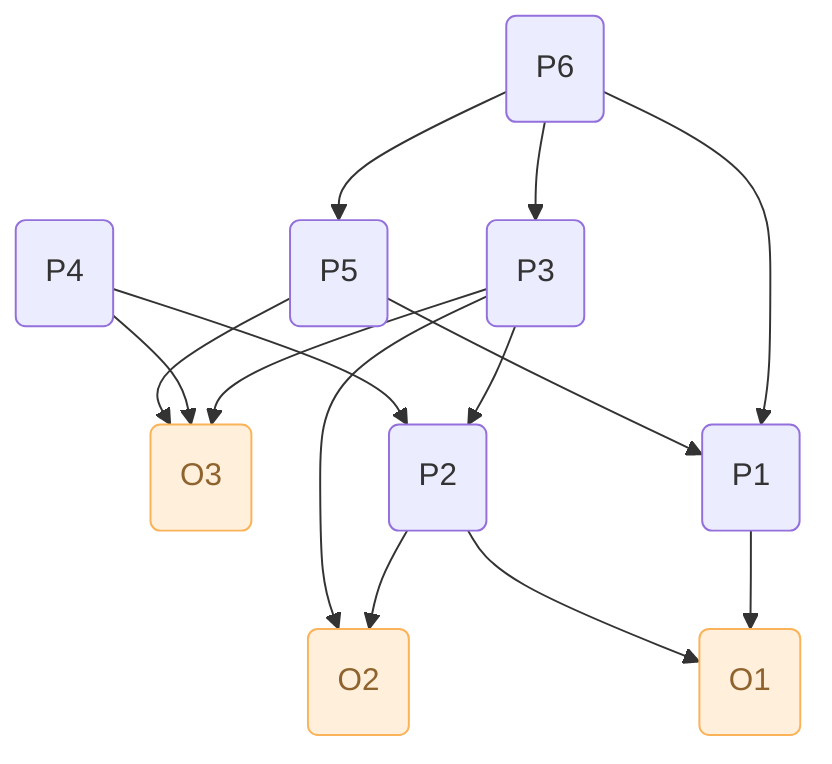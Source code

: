 flowchart TB
    O1(O1)
    O2(O2)
    O3(O3)

    P1(P1)
    P2(P2)
    P3(P3)
    P4(P4)
    P5(P5)
    P6(P6)

    P6 --> P1 & P3 & P5
    P2 & P3 --> O2
    P3 & P4 & P5 --> O3
    P5 --> P1
    P3 & P4 --> P2
    P1 & P2 --> O1

    class O1,O2,O3 Peach;

    classDef Peach stroke-width:1px, stroke-dasharray:none, stroke:#FBB35A, fill:#FFEFDB, color:#8F632D
    classDef Rose stroke-width:1px, stroke-dasharray:none, stroke:#FF5978, fill:#FFDFE5, color:#8E2236